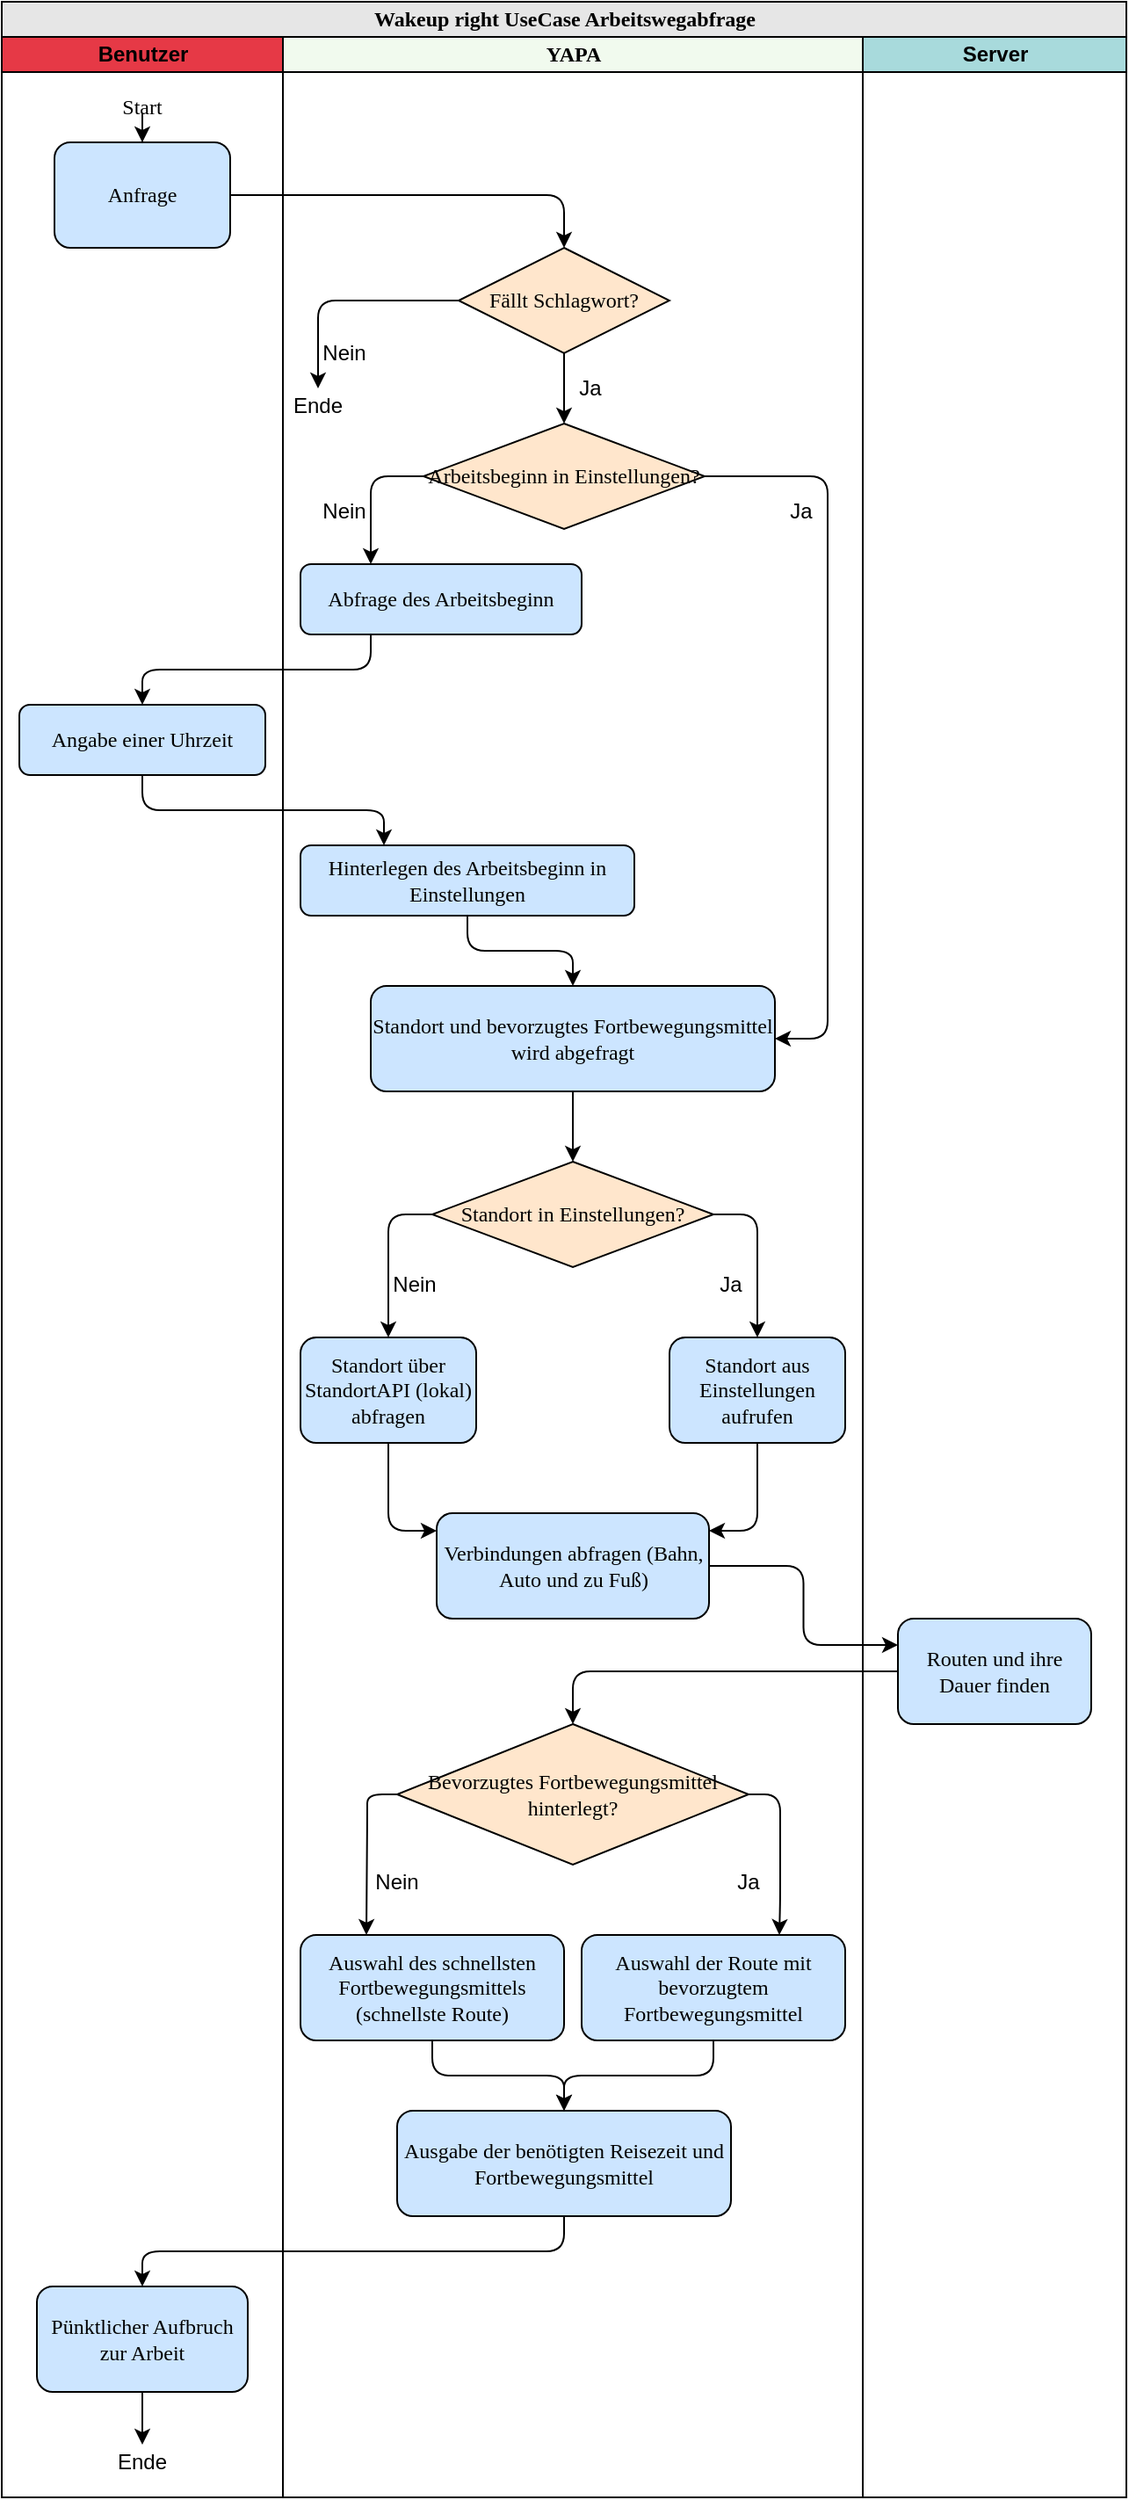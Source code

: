 <mxfile version="14.4.3" type="device"><diagram name="Page-1" id="74e2e168-ea6b-b213-b513-2b3c1d86103e"><mxGraphModel dx="782" dy="766" grid="1" gridSize="10" guides="1" tooltips="1" connect="1" arrows="1" fold="1" page="1" pageScale="1" pageWidth="1100" pageHeight="850" background="#ffffff" math="0" shadow="0"><root><mxCell id="0"/><mxCell id="1" parent="0"/><mxCell id="77e6c97f196da883-1" value="&lt;font style=&quot;font-size: 12px&quot;&gt;Wakeup right UseCase Arbeitswegabfrage&lt;/font&gt;" style="swimlane;html=1;childLayout=stackLayout;startSize=20;rounded=0;shadow=0;labelBackgroundColor=none;strokeWidth=1;fontFamily=Verdana;fontSize=8;align=center;fillColor=#E6E6E6;" parent="1" vertex="1"><mxGeometry x="70" y="40" width="640" height="1420" as="geometry"/></mxCell><mxCell id="77e6c97f196da883-2" value="Benutzer" style="swimlane;html=1;startSize=20;fillColor=#E63946;" parent="77e6c97f196da883-1" vertex="1"><mxGeometry y="20" width="160" height="1400" as="geometry"/></mxCell><mxCell id="WI2osCLeApIbeh_laeL9-13" style="edgeStyle=orthogonalEdgeStyle;rounded=1;orthogonalLoop=1;jettySize=auto;html=1;fontSize=12;" parent="77e6c97f196da883-2" source="ustGzSRpLZlBGzbSC_7N-3" target="WI2osCLeApIbeh_laeL9-12" edge="1"><mxGeometry relative="1" as="geometry"/></mxCell><mxCell id="ustGzSRpLZlBGzbSC_7N-3" value="&lt;font face=&quot;Verdana&quot;&gt;Start&lt;/font&gt;" style="text;html=1;strokeColor=none;fillColor=none;align=center;verticalAlign=middle;whiteSpace=wrap;rounded=0;" parent="77e6c97f196da883-2" vertex="1"><mxGeometry x="60" y="30" width="40" height="20" as="geometry"/></mxCell><mxCell id="WI2osCLeApIbeh_laeL9-11" style="edgeStyle=orthogonalEdgeStyle;rounded=0;orthogonalLoop=1;jettySize=auto;html=1;exitX=0.5;exitY=1;exitDx=0;exitDy=0;fontSize=12;" parent="77e6c97f196da883-2" source="WI2osCLeApIbeh_laeL9-8" target="WI2osCLeApIbeh_laeL9-10" edge="1"><mxGeometry relative="1" as="geometry"/></mxCell><mxCell id="WI2osCLeApIbeh_laeL9-8" value="&lt;font style=&quot;font-size: 12px&quot;&gt;Pünktlicher Aufbruch zur Arbeit&lt;br&gt;&lt;/font&gt;" style="rounded=1;whiteSpace=wrap;html=1;shadow=0;labelBackgroundColor=none;strokeWidth=1;fontFamily=Verdana;fontSize=8;align=center;fillColor=#CCE5FF;" parent="77e6c97f196da883-2" vertex="1"><mxGeometry x="20" y="1280" width="120" height="60" as="geometry"/></mxCell><mxCell id="WI2osCLeApIbeh_laeL9-10" value="Ende" style="text;html=1;strokeColor=none;fillColor=none;align=center;verticalAlign=middle;whiteSpace=wrap;rounded=0;" parent="77e6c97f196da883-2" vertex="1"><mxGeometry x="60" y="1370" width="40" height="20" as="geometry"/></mxCell><mxCell id="WI2osCLeApIbeh_laeL9-12" value="&lt;font style=&quot;font-size: 12px&quot;&gt;Anfrage&lt;/font&gt;" style="rounded=1;whiteSpace=wrap;html=1;shadow=0;labelBackgroundColor=none;strokeWidth=1;fontFamily=Verdana;fontSize=8;align=center;fillColor=#CCE5FF;" parent="77e6c97f196da883-2" vertex="1"><mxGeometry x="30" y="60" width="100" height="60" as="geometry"/></mxCell><mxCell id="q9Ubze51NhOA1TzssQdW-29" value="&lt;font style=&quot;font-size: 12px&quot;&gt;Angabe einer Uhrzeit&lt;/font&gt;" style="rounded=1;whiteSpace=wrap;html=1;shadow=0;labelBackgroundColor=none;strokeWidth=1;fontFamily=Verdana;fontSize=8;align=center;fillColor=#CCE5FF;" vertex="1" parent="77e6c97f196da883-2"><mxGeometry x="10" y="380" width="140" height="40" as="geometry"/></mxCell><mxCell id="WI2osCLeApIbeh_laeL9-18" style="edgeStyle=orthogonalEdgeStyle;rounded=1;orthogonalLoop=1;jettySize=auto;html=1;exitX=1;exitY=0.5;exitDx=0;exitDy=0;entryX=0.5;entryY=0;entryDx=0;entryDy=0;fontSize=12;" parent="77e6c97f196da883-1" source="WI2osCLeApIbeh_laeL9-12" target="WI2osCLeApIbeh_laeL9-14" edge="1"><mxGeometry relative="1" as="geometry"/></mxCell><mxCell id="q9Ubze51NhOA1TzssQdW-32" style="edgeStyle=orthogonalEdgeStyle;rounded=1;orthogonalLoop=1;jettySize=auto;html=1;exitX=0.25;exitY=1;exitDx=0;exitDy=0;entryX=0.5;entryY=0;entryDx=0;entryDy=0;fontSize=12;" edge="1" parent="77e6c97f196da883-1" source="q9Ubze51NhOA1TzssQdW-3" target="q9Ubze51NhOA1TzssQdW-29"><mxGeometry relative="1" as="geometry"><mxPoint x="250" y="290" as="sourcePoint"/><mxPoint x="220" y="340" as="targetPoint"/><Array as="points"><mxPoint x="210" y="380"/><mxPoint x="80" y="380"/></Array></mxGeometry></mxCell><mxCell id="q9Ubze51NhOA1TzssQdW-33" style="edgeStyle=orthogonalEdgeStyle;rounded=1;orthogonalLoop=1;jettySize=auto;html=1;exitX=0.5;exitY=1;exitDx=0;exitDy=0;entryX=0.25;entryY=0;entryDx=0;entryDy=0;fontSize=12;" edge="1" parent="77e6c97f196da883-1" source="q9Ubze51NhOA1TzssQdW-29" target="q9Ubze51NhOA1TzssQdW-30"><mxGeometry relative="1" as="geometry"><mxPoint x="220" y="380" as="sourcePoint"/><mxPoint x="90" y="420" as="targetPoint"/><Array as="points"><mxPoint x="80" y="460"/><mxPoint x="218" y="460"/></Array></mxGeometry></mxCell><mxCell id="77e6c97f196da883-3" value="&lt;font face=&quot;Verdana&quot;&gt;YAPA&lt;/font&gt;" style="swimlane;html=1;startSize=20;fillColor=#F1FAEE;" parent="77e6c97f196da883-1" vertex="1"><mxGeometry x="160" y="20" width="330" height="1400" as="geometry"/></mxCell><mxCell id="77e6c97f196da883-11" value="&lt;font style=&quot;font-size: 12px&quot;&gt;Standort und bevorzugtes Fortbewegungsmittel wird abgefragt&lt;/font&gt;" style="rounded=1;whiteSpace=wrap;html=1;shadow=0;labelBackgroundColor=none;strokeWidth=1;fontFamily=Verdana;fontSize=8;align=center;fillColor=#CCE5FF;" parent="77e6c97f196da883-3" vertex="1"><mxGeometry x="50" y="540" width="230" height="60" as="geometry"/></mxCell><mxCell id="ustGzSRpLZlBGzbSC_7N-23" style="edgeStyle=orthogonalEdgeStyle;rounded=1;orthogonalLoop=1;jettySize=auto;html=1;exitX=0;exitY=0.5;exitDx=0;exitDy=0;" parent="77e6c97f196da883-3" source="77e6c97f196da883-13" target="ustGzSRpLZlBGzbSC_7N-6" edge="1"><mxGeometry relative="1" as="geometry"/></mxCell><mxCell id="ustGzSRpLZlBGzbSC_7N-24" style="edgeStyle=orthogonalEdgeStyle;rounded=1;orthogonalLoop=1;jettySize=auto;html=1;exitX=1;exitY=0.5;exitDx=0;exitDy=0;" parent="77e6c97f196da883-3" source="77e6c97f196da883-13" target="ustGzSRpLZlBGzbSC_7N-7" edge="1"><mxGeometry relative="1" as="geometry"/></mxCell><mxCell id="77e6c97f196da883-13" value="Standort in Einstellungen?" style="rhombus;whiteSpace=wrap;html=1;rounded=0;shadow=0;labelBackgroundColor=none;strokeWidth=1;fontFamily=Verdana;fontSize=12;align=center;fillColor=#FFE6CC;" parent="77e6c97f196da883-3" vertex="1"><mxGeometry x="85" y="640" width="160" height="60" as="geometry"/></mxCell><mxCell id="WI2osCLeApIbeh_laeL9-2" style="edgeStyle=orthogonalEdgeStyle;rounded=1;orthogonalLoop=1;jettySize=auto;html=1;fontSize=12;exitX=0.5;exitY=1;exitDx=0;exitDy=0;" parent="77e6c97f196da883-3" target="WI2osCLeApIbeh_laeL9-1" edge="1" source="ustGzSRpLZlBGzbSC_7N-6"><mxGeometry relative="1" as="geometry"><Array as="points"><mxPoint x="60" y="850"/></Array><mxPoint x="80" y="770" as="sourcePoint"/></mxGeometry></mxCell><mxCell id="ustGzSRpLZlBGzbSC_7N-6" value="&lt;font style=&quot;font-size: 12px&quot;&gt;Standort über StandortAPI (lokal) abfragen&lt;/font&gt;" style="rounded=1;whiteSpace=wrap;html=1;shadow=0;labelBackgroundColor=none;strokeWidth=1;fontFamily=Verdana;fontSize=8;align=center;fillColor=#CCE5FF;" parent="77e6c97f196da883-3" vertex="1"><mxGeometry x="10" y="740" width="100" height="60" as="geometry"/></mxCell><mxCell id="ustGzSRpLZlBGzbSC_7N-7" value="&lt;font style=&quot;font-size: 12px&quot;&gt;Standort aus Einstellungen aufrufen&lt;/font&gt;" style="rounded=1;whiteSpace=wrap;html=1;shadow=0;labelBackgroundColor=none;strokeWidth=1;fontFamily=Verdana;fontSize=8;align=center;fillColor=#CCE5FF;" parent="77e6c97f196da883-3" vertex="1"><mxGeometry x="220" y="740" width="100" height="60" as="geometry"/></mxCell><mxCell id="WI2osCLeApIbeh_laeL9-1" value="&lt;font style=&quot;font-size: 12px&quot;&gt;Verbindungen abfragen (Bahn, Auto und zu Fuß)&lt;br&gt;&lt;/font&gt;" style="rounded=1;whiteSpace=wrap;html=1;shadow=0;labelBackgroundColor=none;strokeWidth=1;fontFamily=Verdana;fontSize=8;align=center;fillColor=#CCE5FF;" parent="77e6c97f196da883-3" vertex="1"><mxGeometry x="87.5" y="840" width="155" height="60" as="geometry"/></mxCell><mxCell id="WI2osCLeApIbeh_laeL9-3" style="edgeStyle=orthogonalEdgeStyle;rounded=1;orthogonalLoop=1;jettySize=auto;html=1;fontSize=12;exitX=0.5;exitY=1;exitDx=0;exitDy=0;" parent="77e6c97f196da883-3" target="WI2osCLeApIbeh_laeL9-1" edge="1" source="ustGzSRpLZlBGzbSC_7N-7"><mxGeometry relative="1" as="geometry"><mxPoint x="180" y="880" as="targetPoint"/><Array as="points"><mxPoint x="270" y="850"/></Array><mxPoint x="280" y="810" as="sourcePoint"/></mxGeometry></mxCell><mxCell id="WI2osCLeApIbeh_laeL9-32" style="edgeStyle=orthogonalEdgeStyle;rounded=1;orthogonalLoop=1;jettySize=auto;html=1;exitX=0;exitY=0.5;exitDx=0;exitDy=0;entryX=0.5;entryY=0;entryDx=0;entryDy=0;fontSize=12;" parent="77e6c97f196da883-3" source="WI2osCLeApIbeh_laeL9-14" target="WI2osCLeApIbeh_laeL9-20" edge="1"><mxGeometry relative="1" as="geometry"><Array as="points"><mxPoint x="20" y="150"/></Array></mxGeometry></mxCell><mxCell id="WI2osCLeApIbeh_laeL9-14" value="Fällt Schlagwort?" style="rhombus;whiteSpace=wrap;html=1;rounded=0;shadow=0;labelBackgroundColor=none;strokeWidth=1;fontFamily=Verdana;fontSize=12;align=center;fillColor=#FFE6CC;" parent="77e6c97f196da883-3" vertex="1"><mxGeometry x="100" y="120" width="120" height="60" as="geometry"/></mxCell><mxCell id="WI2osCLeApIbeh_laeL9-20" value="Ende" style="text;html=1;strokeColor=none;fillColor=none;align=center;verticalAlign=middle;whiteSpace=wrap;rounded=0;fontSize=12;" parent="77e6c97f196da883-3" vertex="1"><mxGeometry y="200" width="40" height="20" as="geometry"/></mxCell><mxCell id="WI2osCLeApIbeh_laeL9-35" value="&lt;div&gt;Nein&lt;/div&gt;" style="text;html=1;strokeColor=none;fillColor=none;align=center;verticalAlign=middle;whiteSpace=wrap;rounded=0;fontSize=12;" parent="77e6c97f196da883-3" vertex="1"><mxGeometry x="20" y="170" width="30" height="20" as="geometry"/></mxCell><mxCell id="WI2osCLeApIbeh_laeL9-37" value="&lt;div&gt;Nein&lt;/div&gt;" style="text;html=1;strokeColor=none;fillColor=none;align=center;verticalAlign=middle;whiteSpace=wrap;rounded=0;fontSize=12;" parent="77e6c97f196da883-3" vertex="1"><mxGeometry x="60" y="700" width="30" height="20" as="geometry"/></mxCell><mxCell id="WI2osCLeApIbeh_laeL9-38" value="Ja" style="text;html=1;strokeColor=none;fillColor=none;align=center;verticalAlign=middle;whiteSpace=wrap;rounded=0;fontSize=12;" parent="77e6c97f196da883-3" vertex="1"><mxGeometry x="160" y="190" width="30" height="20" as="geometry"/></mxCell><mxCell id="WI2osCLeApIbeh_laeL9-39" value="Ja" style="text;html=1;strokeColor=none;fillColor=none;align=center;verticalAlign=middle;whiteSpace=wrap;rounded=0;fontSize=12;" parent="77e6c97f196da883-3" vertex="1"><mxGeometry x="240" y="700" width="30" height="20" as="geometry"/></mxCell><mxCell id="77e6c97f196da883-4" value="Server" style="swimlane;html=1;startSize=20;fillColor=#A8DADC;" parent="77e6c97f196da883-3" vertex="1"><mxGeometry x="330" width="150" height="1400" as="geometry"/></mxCell><mxCell id="WI2osCLeApIbeh_laeL9-4" value="&lt;font style=&quot;font-size: 12px&quot;&gt;Routen und ihre Dauer finden&lt;font style=&quot;font-size: 12px&quot;&gt;&lt;br&gt;&lt;/font&gt;&lt;/font&gt;" style="rounded=1;whiteSpace=wrap;html=1;shadow=0;labelBackgroundColor=none;strokeWidth=1;fontFamily=Verdana;fontSize=8;align=center;fillColor=#CCE5FF;" parent="77e6c97f196da883-4" vertex="1"><mxGeometry x="20" y="900" width="110" height="60" as="geometry"/></mxCell><mxCell id="WI2osCLeApIbeh_laeL9-5" style="edgeStyle=orthogonalEdgeStyle;rounded=1;orthogonalLoop=1;jettySize=auto;html=1;entryX=0;entryY=0.25;entryDx=0;entryDy=0;fontSize=12;" parent="77e6c97f196da883-3" source="WI2osCLeApIbeh_laeL9-1" target="WI2osCLeApIbeh_laeL9-4" edge="1"><mxGeometry relative="1" as="geometry"/></mxCell><mxCell id="WI2osCLeApIbeh_laeL9-7" style="edgeStyle=orthogonalEdgeStyle;rounded=1;orthogonalLoop=1;jettySize=auto;html=1;exitX=0;exitY=0.5;exitDx=0;exitDy=0;fontSize=12;entryX=0.5;entryY=0;entryDx=0;entryDy=0;" parent="77e6c97f196da883-3" source="WI2osCLeApIbeh_laeL9-4" target="q9Ubze51NhOA1TzssQdW-37" edge="1"><mxGeometry relative="1" as="geometry"><mxPoint x="270" y="1010" as="targetPoint"/><Array as="points"><mxPoint x="165" y="930"/></Array></mxGeometry></mxCell><mxCell id="q9Ubze51NhOA1TzssQdW-1" style="edgeStyle=orthogonalEdgeStyle;rounded=1;orthogonalLoop=1;jettySize=auto;html=1;exitX=0.5;exitY=1;exitDx=0;exitDy=0;entryX=0.5;entryY=0;entryDx=0;entryDy=0;fontSize=12;" edge="1" parent="77e6c97f196da883-3" source="77e6c97f196da883-11" target="77e6c97f196da883-13"><mxGeometry relative="1" as="geometry"><mxPoint x="190" y="520" as="sourcePoint"/><mxPoint x="190" y="570" as="targetPoint"/></mxGeometry></mxCell><mxCell id="q9Ubze51NhOA1TzssQdW-2" value="Arbeitsbeginn in Einstellungen?" style="rhombus;whiteSpace=wrap;html=1;rounded=0;shadow=0;labelBackgroundColor=none;strokeWidth=1;fontFamily=Verdana;fontSize=12;align=center;fillColor=#FFE6CC;" vertex="1" parent="77e6c97f196da883-3"><mxGeometry x="80" y="220" width="160" height="60" as="geometry"/></mxCell><mxCell id="q9Ubze51NhOA1TzssQdW-3" value="&lt;font style=&quot;font-size: 12px&quot;&gt;Abfrage des Arbeitsbeginn&lt;/font&gt;" style="rounded=1;whiteSpace=wrap;html=1;shadow=0;labelBackgroundColor=none;strokeWidth=1;fontFamily=Verdana;fontSize=8;align=center;fillColor=#CCE5FF;" vertex="1" parent="77e6c97f196da883-3"><mxGeometry x="10" y="300" width="160" height="40" as="geometry"/></mxCell><mxCell id="q9Ubze51NhOA1TzssQdW-30" value="&lt;font style=&quot;font-size: 12px&quot;&gt;Hinterlegen des Arbeitsbeginn in Einstellungen&lt;/font&gt;" style="rounded=1;whiteSpace=wrap;html=1;shadow=0;labelBackgroundColor=none;strokeWidth=1;fontFamily=Verdana;fontSize=8;align=center;fillColor=#CCE5FF;" vertex="1" parent="77e6c97f196da883-3"><mxGeometry x="10" y="460" width="190" height="40" as="geometry"/></mxCell><mxCell id="q9Ubze51NhOA1TzssQdW-31" style="edgeStyle=orthogonalEdgeStyle;rounded=1;orthogonalLoop=1;jettySize=auto;html=1;exitX=0;exitY=0.5;exitDx=0;exitDy=0;entryX=0.25;entryY=0;entryDx=0;entryDy=0;fontSize=12;" edge="1" parent="77e6c97f196da883-3" source="q9Ubze51NhOA1TzssQdW-2" target="q9Ubze51NhOA1TzssQdW-3"><mxGeometry relative="1" as="geometry"><mxPoint x="175" y="630" as="sourcePoint"/><mxPoint x="190" y="680" as="targetPoint"/><Array as="points"><mxPoint x="50" y="250"/></Array></mxGeometry></mxCell><mxCell id="q9Ubze51NhOA1TzssQdW-36" style="edgeStyle=orthogonalEdgeStyle;rounded=1;orthogonalLoop=1;jettySize=auto;html=1;exitX=0.5;exitY=1;exitDx=0;exitDy=0;entryX=0.5;entryY=0;entryDx=0;entryDy=0;fontSize=12;" edge="1" parent="77e6c97f196da883-3" source="q9Ubze51NhOA1TzssQdW-30" target="77e6c97f196da883-11"><mxGeometry relative="1" as="geometry"><mxPoint x="-70" y="440" as="sourcePoint"/><mxPoint x="67.5" y="480" as="targetPoint"/><Array as="points"><mxPoint x="105" y="520"/><mxPoint x="165" y="520"/></Array></mxGeometry></mxCell><mxCell id="q9Ubze51NhOA1TzssQdW-35" style="edgeStyle=orthogonalEdgeStyle;rounded=1;orthogonalLoop=1;jettySize=auto;html=1;exitX=0.5;exitY=1;exitDx=0;exitDy=0;fontSize=12;" edge="1" parent="77e6c97f196da883-3" source="WI2osCLeApIbeh_laeL9-14" target="q9Ubze51NhOA1TzssQdW-2"><mxGeometry relative="1" as="geometry"><mxPoint x="90" y="270" as="sourcePoint"/><mxPoint x="160" y="220" as="targetPoint"/><Array as="points"/></mxGeometry></mxCell><mxCell id="q9Ubze51NhOA1TzssQdW-37" value="Bevorzugtes Fortbewegungsmittel &lt;br&gt;hinterlegt?" style="rhombus;whiteSpace=wrap;html=1;rounded=0;shadow=0;labelBackgroundColor=none;strokeWidth=1;fontFamily=Verdana;fontSize=12;align=center;fillColor=#FFE6CC;" vertex="1" parent="77e6c97f196da883-3"><mxGeometry x="65" y="960" width="200" height="80" as="geometry"/></mxCell><mxCell id="q9Ubze51NhOA1TzssQdW-41" value="&lt;font style=&quot;font-size: 12px&quot;&gt;Ausgabe der benötigten Reisezeit und Fortbewegungsmittel&lt;font style=&quot;font-size: 12px&quot;&gt;&lt;br&gt;&lt;/font&gt;&lt;/font&gt;" style="rounded=1;whiteSpace=wrap;html=1;shadow=0;labelBackgroundColor=none;strokeWidth=1;fontFamily=Verdana;fontSize=8;align=center;fillColor=#CCE5FF;" vertex="1" parent="77e6c97f196da883-3"><mxGeometry x="65" y="1180" width="190" height="60" as="geometry"/></mxCell><mxCell id="q9Ubze51NhOA1TzssQdW-43" value="&lt;font style=&quot;font-size: 12px&quot;&gt;Auswahl des schnellsten Fortbewegungsmittels (schnellste Route)&lt;font style=&quot;font-size: 12px&quot;&gt;&lt;br&gt;&lt;/font&gt;&lt;/font&gt;" style="rounded=1;whiteSpace=wrap;html=1;shadow=0;labelBackgroundColor=none;strokeWidth=1;fontFamily=Verdana;fontSize=8;align=center;fillColor=#CCE5FF;" vertex="1" parent="77e6c97f196da883-3"><mxGeometry x="10" y="1080" width="150" height="60" as="geometry"/></mxCell><mxCell id="q9Ubze51NhOA1TzssQdW-44" value="&lt;font style=&quot;font-size: 12px&quot;&gt;Auswahl der Route mit bevorzugtem Fortbewegungsmittel&lt;font style=&quot;font-size: 12px&quot;&gt;&lt;br&gt;&lt;/font&gt;&lt;/font&gt;" style="rounded=1;whiteSpace=wrap;html=1;shadow=0;labelBackgroundColor=none;strokeWidth=1;fontFamily=Verdana;fontSize=8;align=center;fillColor=#CCE5FF;" vertex="1" parent="77e6c97f196da883-3"><mxGeometry x="170" y="1080" width="150" height="60" as="geometry"/></mxCell><mxCell id="q9Ubze51NhOA1TzssQdW-45" style="edgeStyle=orthogonalEdgeStyle;rounded=1;orthogonalLoop=1;jettySize=auto;html=1;exitX=1;exitY=0.5;exitDx=0;exitDy=0;entryX=0.75;entryY=0;entryDx=0;entryDy=0;" edge="1" parent="77e6c97f196da883-3" source="q9Ubze51NhOA1TzssQdW-37" target="q9Ubze51NhOA1TzssQdW-44"><mxGeometry relative="1" as="geometry"><mxPoint x="255" y="680" as="sourcePoint"/><mxPoint x="280" y="750" as="targetPoint"/><Array as="points"><mxPoint x="283" y="1000"/><mxPoint x="283" y="1060"/></Array></mxGeometry></mxCell><mxCell id="q9Ubze51NhOA1TzssQdW-46" style="edgeStyle=orthogonalEdgeStyle;rounded=1;orthogonalLoop=1;jettySize=auto;html=1;exitX=0;exitY=0.5;exitDx=0;exitDy=0;entryX=0.25;entryY=0;entryDx=0;entryDy=0;" edge="1" parent="77e6c97f196da883-3" source="q9Ubze51NhOA1TzssQdW-37" target="q9Ubze51NhOA1TzssQdW-43"><mxGeometry relative="1" as="geometry"><mxPoint x="275" y="1010" as="sourcePoint"/><mxPoint x="292.5" y="1090" as="targetPoint"/><Array as="points"><mxPoint x="48" y="1000"/><mxPoint x="48" y="1010"/></Array></mxGeometry></mxCell><mxCell id="q9Ubze51NhOA1TzssQdW-47" value="&lt;div&gt;Nein&lt;/div&gt;" style="text;html=1;strokeColor=none;fillColor=none;align=center;verticalAlign=middle;whiteSpace=wrap;rounded=0;fontSize=12;" vertex="1" parent="77e6c97f196da883-3"><mxGeometry x="50" y="1040" width="30" height="20" as="geometry"/></mxCell><mxCell id="q9Ubze51NhOA1TzssQdW-48" value="Ja" style="text;html=1;strokeColor=none;fillColor=none;align=center;verticalAlign=middle;whiteSpace=wrap;rounded=0;fontSize=12;" vertex="1" parent="77e6c97f196da883-3"><mxGeometry x="250" y="1040" width="30" height="20" as="geometry"/></mxCell><mxCell id="q9Ubze51NhOA1TzssQdW-49" style="edgeStyle=orthogonalEdgeStyle;rounded=1;orthogonalLoop=1;jettySize=auto;html=1;exitX=0.5;exitY=1;exitDx=0;exitDy=0;entryX=0.5;entryY=0;entryDx=0;entryDy=0;" edge="1" parent="77e6c97f196da883-3" source="q9Ubze51NhOA1TzssQdW-43" target="q9Ubze51NhOA1TzssQdW-41"><mxGeometry relative="1" as="geometry"><mxPoint x="75" y="1010" as="sourcePoint"/><mxPoint x="57.5" y="1090" as="targetPoint"/><Array as="points"><mxPoint x="85" y="1160"/><mxPoint x="160" y="1160"/></Array></mxGeometry></mxCell><mxCell id="q9Ubze51NhOA1TzssQdW-53" value="&lt;div&gt;Nein&lt;/div&gt;" style="text;html=1;strokeColor=none;fillColor=none;align=center;verticalAlign=middle;whiteSpace=wrap;rounded=0;fontSize=12;" vertex="1" parent="77e6c97f196da883-3"><mxGeometry x="20" y="260" width="30" height="20" as="geometry"/></mxCell><mxCell id="q9Ubze51NhOA1TzssQdW-54" style="edgeStyle=orthogonalEdgeStyle;rounded=1;orthogonalLoop=1;jettySize=auto;html=1;exitX=1;exitY=0.5;exitDx=0;exitDy=0;entryX=1;entryY=0.5;entryDx=0;entryDy=0;fontSize=12;" edge="1" parent="77e6c97f196da883-3" source="q9Ubze51NhOA1TzssQdW-2" target="77e6c97f196da883-11"><mxGeometry relative="1" as="geometry"><Array as="points"><mxPoint x="310" y="250"/><mxPoint x="310" y="570"/></Array><mxPoint x="110" y="160" as="sourcePoint"/><mxPoint x="30" y="210" as="targetPoint"/></mxGeometry></mxCell><mxCell id="q9Ubze51NhOA1TzssQdW-55" value="Ja" style="text;html=1;strokeColor=none;fillColor=none;align=center;verticalAlign=middle;whiteSpace=wrap;rounded=0;fontSize=12;" vertex="1" parent="77e6c97f196da883-3"><mxGeometry x="280" y="260" width="30" height="20" as="geometry"/></mxCell><mxCell id="q9Ubze51NhOA1TzssQdW-51" style="edgeStyle=orthogonalEdgeStyle;rounded=1;orthogonalLoop=1;jettySize=auto;html=1;exitX=0.5;exitY=1;exitDx=0;exitDy=0;entryX=0.5;entryY=0;entryDx=0;entryDy=0;" edge="1" parent="77e6c97f196da883-1" source="q9Ubze51NhOA1TzssQdW-41" target="WI2osCLeApIbeh_laeL9-8"><mxGeometry relative="1" as="geometry"><mxPoint x="255" y="1170" as="sourcePoint"/><mxPoint x="330" y="1210" as="targetPoint"/><Array as="points"><mxPoint x="320" y="1280"/><mxPoint x="80" y="1280"/></Array></mxGeometry></mxCell><mxCell id="q9Ubze51NhOA1TzssQdW-50" style="edgeStyle=orthogonalEdgeStyle;rounded=1;orthogonalLoop=1;jettySize=auto;html=1;exitX=0.5;exitY=1;exitDx=0;exitDy=0;" edge="1" parent="1" source="q9Ubze51NhOA1TzssQdW-44"><mxGeometry relative="1" as="geometry"><mxPoint x="325" y="1210" as="sourcePoint"/><mxPoint x="390" y="1240" as="targetPoint"/><Array as="points"><mxPoint x="475" y="1220"/><mxPoint x="390" y="1220"/></Array></mxGeometry></mxCell></root></mxGraphModel></diagram></mxfile>